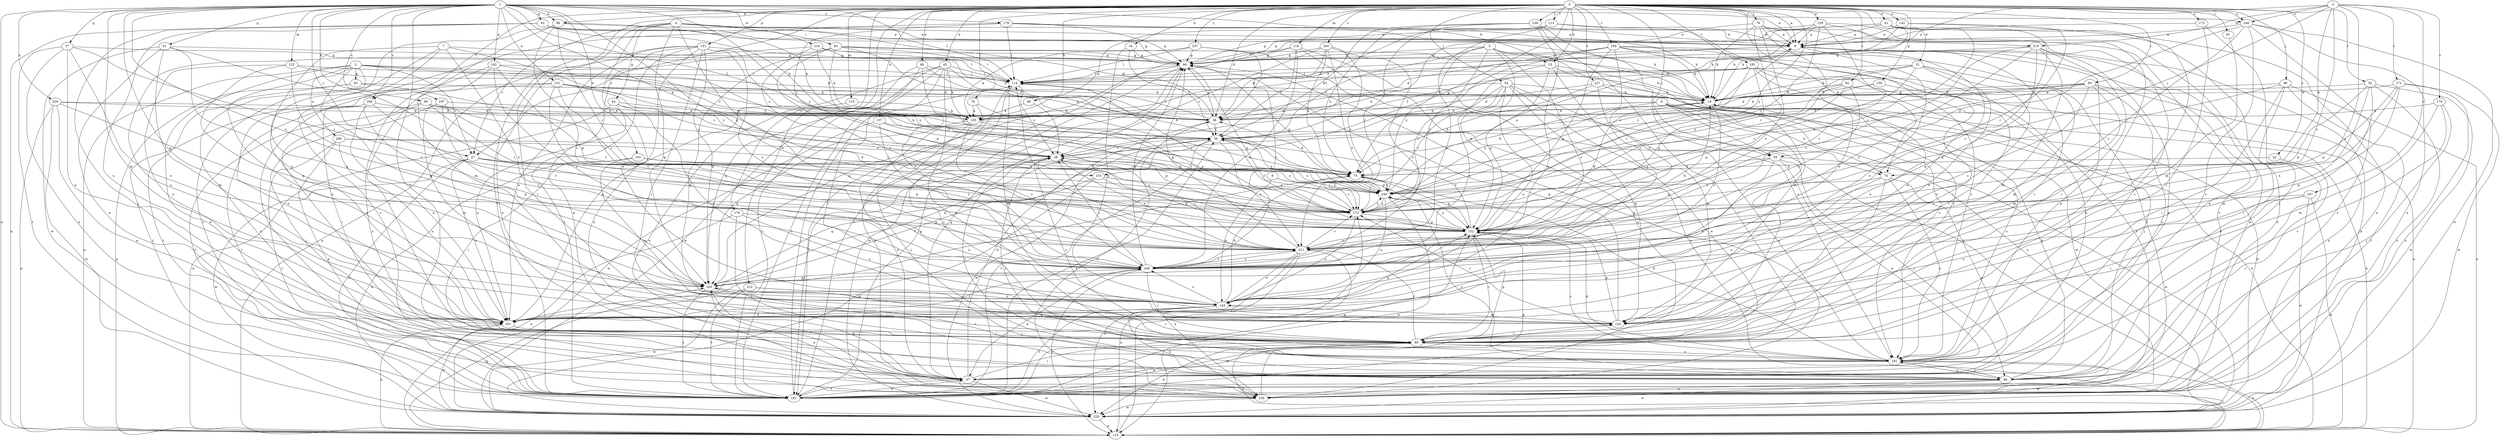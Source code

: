 strict digraph  {
0;
1;
2;
3;
4;
5;
6;
7;
8;
9;
15;
19;
22;
27;
28;
31;
34;
38;
41;
45;
46;
47;
52;
56;
57;
61;
62;
63;
64;
66;
68;
74;
75;
76;
79;
81;
82;
83;
84;
85;
86;
92;
93;
94;
98;
99;
101;
105;
113;
114;
115;
119;
122;
124;
129;
131;
133;
137;
142;
143;
150;
151;
152;
153;
162;
163;
164;
167;
170;
171;
172;
173;
176;
178;
181;
185;
191;
197;
200;
201;
204;
206;
211;
212;
216;
219;
220;
227;
229;
230;
237;
238;
240;
246;
249;
0 -> 9  [label=a];
0 -> 15  [label=b];
0 -> 22  [label=c];
0 -> 27  [label=c];
0 -> 31  [label=d];
0 -> 34  [label=d];
0 -> 38  [label=d];
0 -> 41  [label=e];
0 -> 45  [label=e];
0 -> 46  [label=e];
0 -> 52  [label=f];
0 -> 68  [label=h];
0 -> 74  [label=h];
0 -> 76  [label=i];
0 -> 79  [label=i];
0 -> 81  [label=i];
0 -> 82  [label=i];
0 -> 83  [label=i];
0 -> 86  [label=j];
0 -> 92  [label=j];
0 -> 93  [label=j];
0 -> 98  [label=k];
0 -> 113  [label=l];
0 -> 115  [label=m];
0 -> 119  [label=m];
0 -> 129  [label=n];
0 -> 137  [label=o];
0 -> 142  [label=o];
0 -> 150  [label=p];
0 -> 151  [label=p];
0 -> 153  [label=q];
0 -> 164  [label=r];
0 -> 173  [label=s];
0 -> 176  [label=s];
0 -> 185  [label=t];
0 -> 191  [label=t];
0 -> 204  [label=v];
0 -> 206  [label=v];
0 -> 212  [label=w];
0 -> 227  [label=x];
0 -> 237  [label=y];
0 -> 238  [label=y];
0 -> 240  [label=y];
0 -> 246  [label=z];
1 -> 9  [label=a];
1 -> 15  [label=b];
1 -> 27  [label=c];
1 -> 56  [label=f];
1 -> 57  [label=g];
1 -> 61  [label=g];
1 -> 62  [label=g];
1 -> 98  [label=k];
1 -> 99  [label=k];
1 -> 101  [label=k];
1 -> 114  [label=l];
1 -> 122  [label=m];
1 -> 124  [label=m];
1 -> 131  [label=n];
1 -> 133  [label=n];
1 -> 152  [label=p];
1 -> 153  [label=q];
1 -> 162  [label=q];
1 -> 163  [label=q];
1 -> 178  [label=s];
1 -> 181  [label=s];
1 -> 197  [label=u];
1 -> 206  [label=v];
1 -> 211  [label=v];
1 -> 216  [label=w];
1 -> 229  [label=x];
1 -> 240  [label=y];
1 -> 246  [label=z];
2 -> 19  [label=b];
2 -> 27  [label=c];
2 -> 47  [label=e];
2 -> 56  [label=f];
2 -> 63  [label=g];
2 -> 74  [label=h];
2 -> 133  [label=n];
2 -> 163  [label=q];
2 -> 200  [label=u];
2 -> 201  [label=u];
2 -> 230  [label=x];
3 -> 74  [label=h];
3 -> 93  [label=j];
3 -> 105  [label=k];
3 -> 167  [label=r];
3 -> 170  [label=r];
3 -> 171  [label=r];
3 -> 211  [label=v];
3 -> 219  [label=w];
3 -> 246  [label=z];
3 -> 249  [label=z];
4 -> 9  [label=a];
4 -> 27  [label=c];
4 -> 38  [label=d];
4 -> 64  [label=g];
4 -> 84  [label=i];
4 -> 143  [label=o];
4 -> 163  [label=q];
4 -> 211  [label=v];
4 -> 219  [label=w];
4 -> 230  [label=x];
5 -> 56  [label=f];
5 -> 66  [label=g];
5 -> 124  [label=m];
5 -> 152  [label=p];
5 -> 172  [label=r];
5 -> 181  [label=s];
5 -> 240  [label=y];
5 -> 249  [label=z];
6 -> 38  [label=d];
6 -> 74  [label=h];
6 -> 75  [label=h];
6 -> 85  [label=i];
6 -> 93  [label=j];
6 -> 105  [label=k];
6 -> 133  [label=n];
6 -> 230  [label=x];
7 -> 66  [label=g];
7 -> 85  [label=i];
7 -> 163  [label=q];
7 -> 191  [label=t];
7 -> 240  [label=y];
7 -> 249  [label=z];
8 -> 172  [label=r];
8 -> 201  [label=u];
8 -> 240  [label=y];
9 -> 66  [label=g];
9 -> 85  [label=i];
9 -> 105  [label=k];
9 -> 143  [label=o];
9 -> 230  [label=x];
9 -> 240  [label=y];
15 -> 19  [label=b];
15 -> 114  [label=l];
15 -> 152  [label=p];
15 -> 172  [label=r];
15 -> 181  [label=s];
15 -> 249  [label=z];
19 -> 38  [label=d];
19 -> 181  [label=s];
19 -> 240  [label=y];
19 -> 249  [label=z];
22 -> 75  [label=h];
22 -> 94  [label=j];
27 -> 75  [label=h];
27 -> 152  [label=p];
27 -> 191  [label=t];
27 -> 201  [label=u];
27 -> 211  [label=v];
27 -> 220  [label=w];
28 -> 75  [label=h];
28 -> 191  [label=t];
28 -> 211  [label=v];
31 -> 19  [label=b];
31 -> 114  [label=l];
31 -> 124  [label=m];
31 -> 143  [label=o];
31 -> 172  [label=r];
31 -> 201  [label=u];
31 -> 240  [label=y];
34 -> 56  [label=f];
34 -> 66  [label=g];
34 -> 143  [label=o];
38 -> 56  [label=f];
38 -> 66  [label=g];
38 -> 114  [label=l];
41 -> 9  [label=a];
41 -> 19  [label=b];
41 -> 66  [label=g];
41 -> 94  [label=j];
41 -> 114  [label=l];
41 -> 172  [label=r];
41 -> 211  [label=v];
41 -> 230  [label=x];
45 -> 38  [label=d];
45 -> 85  [label=i];
45 -> 105  [label=k];
45 -> 114  [label=l];
45 -> 163  [label=q];
45 -> 181  [label=s];
45 -> 191  [label=t];
45 -> 201  [label=u];
46 -> 75  [label=h];
46 -> 114  [label=l];
46 -> 191  [label=t];
46 -> 220  [label=w];
46 -> 249  [label=z];
47 -> 38  [label=d];
47 -> 66  [label=g];
47 -> 85  [label=i];
47 -> 163  [label=q];
47 -> 191  [label=t];
47 -> 220  [label=w];
52 -> 19  [label=b];
52 -> 85  [label=i];
52 -> 124  [label=m];
52 -> 152  [label=p];
52 -> 220  [label=w];
52 -> 230  [label=x];
56 -> 28  [label=c];
56 -> 152  [label=p];
56 -> 163  [label=q];
56 -> 191  [label=t];
56 -> 211  [label=v];
56 -> 220  [label=w];
56 -> 240  [label=y];
57 -> 66  [label=g];
57 -> 143  [label=o];
57 -> 172  [label=r];
57 -> 191  [label=t];
57 -> 201  [label=u];
57 -> 230  [label=x];
61 -> 47  [label=e];
61 -> 66  [label=g];
61 -> 124  [label=m];
61 -> 163  [label=q];
61 -> 172  [label=r];
61 -> 220  [label=w];
62 -> 9  [label=a];
62 -> 19  [label=b];
62 -> 66  [label=g];
62 -> 94  [label=j];
62 -> 105  [label=k];
62 -> 133  [label=n];
62 -> 201  [label=u];
63 -> 19  [label=b];
63 -> 133  [label=n];
63 -> 172  [label=r];
63 -> 191  [label=t];
64 -> 38  [label=d];
64 -> 133  [label=n];
64 -> 143  [label=o];
64 -> 172  [label=r];
64 -> 201  [label=u];
66 -> 114  [label=l];
66 -> 152  [label=p];
66 -> 163  [label=q];
66 -> 220  [label=w];
68 -> 28  [label=c];
68 -> 105  [label=k];
74 -> 47  [label=e];
74 -> 85  [label=i];
74 -> 181  [label=s];
74 -> 201  [label=u];
74 -> 240  [label=y];
75 -> 38  [label=d];
75 -> 143  [label=o];
75 -> 152  [label=p];
75 -> 240  [label=y];
76 -> 105  [label=k];
76 -> 152  [label=p];
76 -> 191  [label=t];
79 -> 9  [label=a];
79 -> 19  [label=b];
79 -> 28  [label=c];
79 -> 143  [label=o];
79 -> 172  [label=r];
79 -> 181  [label=s];
79 -> 191  [label=t];
79 -> 211  [label=v];
81 -> 124  [label=m];
82 -> 19  [label=b];
82 -> 38  [label=d];
82 -> 94  [label=j];
82 -> 152  [label=p];
82 -> 172  [label=r];
82 -> 211  [label=v];
83 -> 19  [label=b];
83 -> 56  [label=f];
83 -> 75  [label=h];
83 -> 105  [label=k];
83 -> 124  [label=m];
83 -> 133  [label=n];
83 -> 181  [label=s];
83 -> 249  [label=z];
84 -> 19  [label=b];
84 -> 66  [label=g];
84 -> 75  [label=h];
84 -> 85  [label=i];
84 -> 114  [label=l];
84 -> 124  [label=m];
84 -> 152  [label=p];
84 -> 211  [label=v];
85 -> 28  [label=c];
85 -> 133  [label=n];
85 -> 152  [label=p];
85 -> 163  [label=q];
85 -> 181  [label=s];
85 -> 211  [label=v];
85 -> 220  [label=w];
86 -> 19  [label=b];
86 -> 47  [label=e];
86 -> 85  [label=i];
86 -> 133  [label=n];
86 -> 152  [label=p];
86 -> 191  [label=t];
92 -> 19  [label=b];
92 -> 38  [label=d];
92 -> 47  [label=e];
92 -> 56  [label=f];
92 -> 124  [label=m];
92 -> 143  [label=o];
92 -> 172  [label=r];
92 -> 230  [label=x];
92 -> 249  [label=z];
93 -> 47  [label=e];
93 -> 75  [label=h];
93 -> 94  [label=j];
93 -> 143  [label=o];
93 -> 152  [label=p];
93 -> 220  [label=w];
94 -> 19  [label=b];
94 -> 28  [label=c];
94 -> 181  [label=s];
94 -> 220  [label=w];
94 -> 230  [label=x];
94 -> 240  [label=y];
98 -> 9  [label=a];
98 -> 105  [label=k];
98 -> 124  [label=m];
98 -> 172  [label=r];
98 -> 191  [label=t];
98 -> 249  [label=z];
99 -> 28  [label=c];
99 -> 38  [label=d];
99 -> 105  [label=k];
99 -> 172  [label=r];
99 -> 191  [label=t];
99 -> 201  [label=u];
101 -> 75  [label=h];
101 -> 85  [label=i];
101 -> 124  [label=m];
101 -> 172  [label=r];
101 -> 220  [label=w];
101 -> 240  [label=y];
105 -> 47  [label=e];
105 -> 94  [label=j];
105 -> 152  [label=p];
105 -> 163  [label=q];
105 -> 172  [label=r];
105 -> 249  [label=z];
113 -> 9  [label=a];
113 -> 38  [label=d];
113 -> 105  [label=k];
113 -> 181  [label=s];
113 -> 249  [label=z];
114 -> 19  [label=b];
114 -> 28  [label=c];
114 -> 124  [label=m];
114 -> 172  [label=r];
114 -> 181  [label=s];
114 -> 230  [label=x];
115 -> 47  [label=e];
115 -> 105  [label=k];
119 -> 56  [label=f];
119 -> 66  [label=g];
119 -> 133  [label=n];
119 -> 191  [label=t];
119 -> 230  [label=x];
119 -> 249  [label=z];
122 -> 38  [label=d];
122 -> 114  [label=l];
122 -> 163  [label=q];
122 -> 201  [label=u];
122 -> 211  [label=v];
124 -> 9  [label=a];
124 -> 66  [label=g];
124 -> 85  [label=i];
124 -> 152  [label=p];
124 -> 172  [label=r];
129 -> 9  [label=a];
129 -> 19  [label=b];
129 -> 47  [label=e];
129 -> 66  [label=g];
129 -> 85  [label=i];
129 -> 211  [label=v];
129 -> 240  [label=y];
131 -> 19  [label=b];
131 -> 28  [label=c];
131 -> 38  [label=d];
131 -> 56  [label=f];
131 -> 172  [label=r];
131 -> 191  [label=t];
131 -> 201  [label=u];
131 -> 211  [label=v];
133 -> 19  [label=b];
133 -> 163  [label=q];
133 -> 172  [label=r];
137 -> 56  [label=f];
137 -> 172  [label=r];
137 -> 220  [label=w];
137 -> 249  [label=z];
142 -> 9  [label=a];
142 -> 85  [label=i];
142 -> 114  [label=l];
142 -> 172  [label=r];
143 -> 75  [label=h];
143 -> 124  [label=m];
143 -> 191  [label=t];
143 -> 201  [label=u];
143 -> 230  [label=x];
143 -> 249  [label=z];
150 -> 19  [label=b];
150 -> 28  [label=c];
150 -> 230  [label=x];
151 -> 47  [label=e];
151 -> 66  [label=g];
151 -> 85  [label=i];
151 -> 133  [label=n];
151 -> 163  [label=q];
151 -> 191  [label=t];
151 -> 201  [label=u];
151 -> 230  [label=x];
151 -> 240  [label=y];
151 -> 249  [label=z];
152 -> 19  [label=b];
152 -> 56  [label=f];
152 -> 85  [label=i];
152 -> 181  [label=s];
152 -> 211  [label=v];
152 -> 240  [label=y];
153 -> 152  [label=p];
153 -> 163  [label=q];
153 -> 220  [label=w];
153 -> 240  [label=y];
162 -> 75  [label=h];
162 -> 85  [label=i];
162 -> 114  [label=l];
162 -> 152  [label=p];
162 -> 230  [label=x];
162 -> 249  [label=z];
163 -> 143  [label=o];
163 -> 181  [label=s];
163 -> 191  [label=t];
163 -> 230  [label=x];
164 -> 19  [label=b];
164 -> 38  [label=d];
164 -> 47  [label=e];
164 -> 66  [label=g];
164 -> 75  [label=h];
164 -> 85  [label=i];
164 -> 152  [label=p];
164 -> 191  [label=t];
164 -> 211  [label=v];
167 -> 85  [label=i];
167 -> 133  [label=n];
167 -> 172  [label=r];
167 -> 201  [label=u];
167 -> 220  [label=w];
170 -> 38  [label=d];
170 -> 94  [label=j];
170 -> 124  [label=m];
170 -> 181  [label=s];
171 -> 19  [label=b];
171 -> 152  [label=p];
171 -> 163  [label=q];
171 -> 220  [label=w];
171 -> 230  [label=x];
171 -> 249  [label=z];
172 -> 56  [label=f];
172 -> 143  [label=o];
172 -> 152  [label=p];
172 -> 240  [label=y];
173 -> 9  [label=a];
173 -> 85  [label=i];
173 -> 94  [label=j];
176 -> 94  [label=j];
176 -> 133  [label=n];
176 -> 143  [label=o];
176 -> 152  [label=p];
178 -> 9  [label=a];
178 -> 19  [label=b];
178 -> 28  [label=c];
178 -> 66  [label=g];
178 -> 94  [label=j];
178 -> 114  [label=l];
181 -> 9  [label=a];
181 -> 28  [label=c];
181 -> 47  [label=e];
181 -> 66  [label=g];
181 -> 75  [label=h];
181 -> 94  [label=j];
181 -> 133  [label=n];
181 -> 152  [label=p];
181 -> 220  [label=w];
185 -> 56  [label=f];
185 -> 85  [label=i];
185 -> 114  [label=l];
185 -> 152  [label=p];
185 -> 172  [label=r];
185 -> 191  [label=t];
185 -> 201  [label=u];
191 -> 47  [label=e];
191 -> 56  [label=f];
191 -> 66  [label=g];
191 -> 85  [label=i];
191 -> 114  [label=l];
191 -> 124  [label=m];
191 -> 152  [label=p];
197 -> 38  [label=d];
197 -> 94  [label=j];
197 -> 124  [label=m];
197 -> 172  [label=r];
197 -> 249  [label=z];
200 -> 28  [label=c];
200 -> 47  [label=e];
200 -> 75  [label=h];
200 -> 191  [label=t];
200 -> 201  [label=u];
201 -> 56  [label=f];
201 -> 85  [label=i];
201 -> 133  [label=n];
201 -> 152  [label=p];
201 -> 220  [label=w];
201 -> 249  [label=z];
204 -> 28  [label=c];
204 -> 38  [label=d];
204 -> 66  [label=g];
204 -> 75  [label=h];
204 -> 172  [label=r];
204 -> 211  [label=v];
204 -> 249  [label=z];
206 -> 85  [label=i];
206 -> 105  [label=k];
206 -> 163  [label=q];
206 -> 191  [label=t];
206 -> 201  [label=u];
206 -> 211  [label=v];
211 -> 19  [label=b];
211 -> 28  [label=c];
211 -> 66  [label=g];
211 -> 114  [label=l];
211 -> 133  [label=n];
211 -> 143  [label=o];
211 -> 172  [label=r];
211 -> 220  [label=w];
211 -> 230  [label=x];
211 -> 249  [label=z];
212 -> 94  [label=j];
212 -> 143  [label=o];
212 -> 191  [label=t];
212 -> 220  [label=w];
216 -> 28  [label=c];
216 -> 38  [label=d];
216 -> 66  [label=g];
216 -> 105  [label=k];
216 -> 114  [label=l];
216 -> 201  [label=u];
219 -> 47  [label=e];
219 -> 66  [label=g];
219 -> 85  [label=i];
219 -> 124  [label=m];
219 -> 163  [label=q];
219 -> 211  [label=v];
219 -> 249  [label=z];
220 -> 9  [label=a];
220 -> 19  [label=b];
220 -> 133  [label=n];
227 -> 19  [label=b];
227 -> 38  [label=d];
227 -> 75  [label=h];
227 -> 124  [label=m];
227 -> 220  [label=w];
229 -> 38  [label=d];
229 -> 47  [label=e];
229 -> 105  [label=k];
229 -> 133  [label=n];
229 -> 220  [label=w];
229 -> 249  [label=z];
230 -> 9  [label=a];
230 -> 38  [label=d];
230 -> 152  [label=p];
230 -> 220  [label=w];
237 -> 66  [label=g];
237 -> 105  [label=k];
237 -> 114  [label=l];
237 -> 133  [label=n];
237 -> 249  [label=z];
238 -> 9  [label=a];
238 -> 56  [label=f];
238 -> 75  [label=h];
238 -> 143  [label=o];
238 -> 172  [label=r];
238 -> 181  [label=s];
238 -> 191  [label=t];
240 -> 9  [label=a];
240 -> 28  [label=c];
240 -> 66  [label=g];
240 -> 133  [label=n];
240 -> 143  [label=o];
240 -> 172  [label=r];
246 -> 9  [label=a];
246 -> 181  [label=s];
246 -> 191  [label=t];
246 -> 211  [label=v];
246 -> 220  [label=w];
246 -> 230  [label=x];
246 -> 240  [label=y];
249 -> 28  [label=c];
249 -> 47  [label=e];
249 -> 66  [label=g];
249 -> 85  [label=i];
249 -> 133  [label=n];
249 -> 163  [label=q];
249 -> 211  [label=v];
}
